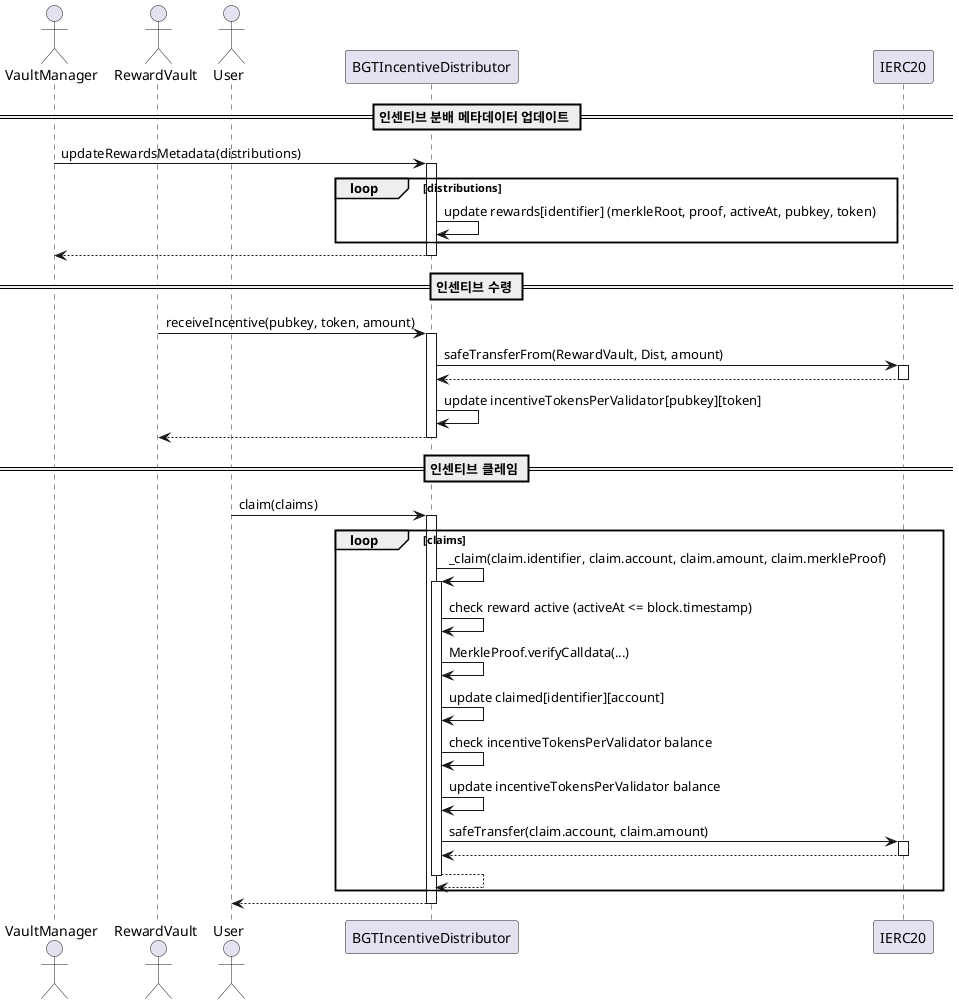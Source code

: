 @startuml BGTIncentiveDistributor_Sequence

actor VaultManager
actor RewardVault
actor User
participant Dist as "BGTIncentiveDistributor"
participant IncentiveToken as "IERC20"

== 인센티브 분배 메타데이터 업데이트 ==

VaultManager -> Dist : updateRewardsMetadata(distributions)
activate Dist
loop distributions
    Dist -> Dist : update rewards[identifier] (merkleRoot, proof, activeAt, pubkey, token)
end
Dist --> VaultManager
deactivate Dist

== 인센티브 수령 ==

RewardVault -> Dist : receiveIncentive(pubkey, token, amount)
activate Dist
Dist -> IncentiveToken : safeTransferFrom(RewardVault, Dist, amount)
activate IncentiveToken
IncentiveToken --> Dist
deactivate IncentiveToken
Dist -> Dist : update incentiveTokensPerValidator[pubkey][token]
Dist --> RewardVault
deactivate Dist

== 인센티브 클레임 ==

User -> Dist : claim(claims)
activate Dist
loop claims
    Dist -> Dist : _claim(claim.identifier, claim.account, claim.amount, claim.merkleProof)
    activate Dist
    Dist -> Dist : check reward active (activeAt <= block.timestamp)
    Dist -> Dist : MerkleProof.verifyCalldata(...)
    Dist -> Dist : update claimed[identifier][account]
    Dist -> Dist : check incentiveTokensPerValidator balance
    Dist -> Dist : update incentiveTokensPerValidator balance
    Dist -> IncentiveToken : safeTransfer(claim.account, claim.amount)
    activate IncentiveToken
    IncentiveToken --> Dist
    deactivate IncentiveToken
    Dist --> Dist
    deactivate Dist
end
Dist --> User
deactivate Dist

@enduml 